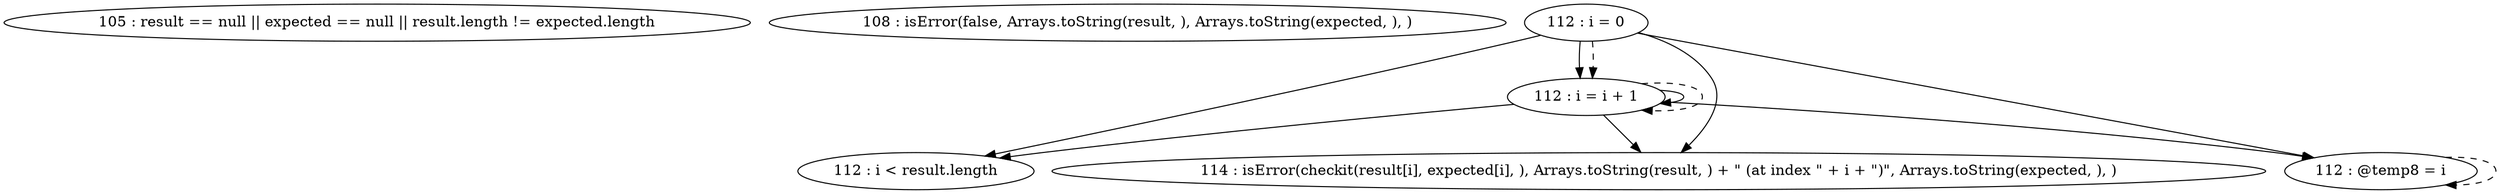 digraph G {
"105 : result == null || expected == null || result.length != expected.length"
"108 : isError(false, Arrays.toString(result, ), Arrays.toString(expected, ), )"
"112 : i = 0"
"112 : i = 0" -> "112 : i = i + 1"
"112 : i = 0" -> "112 : i < result.length"
"112 : i = 0" -> "114 : isError(checkit(result[i], expected[i], ), Arrays.toString(result, ) + \" (at index \" + i + \")\", Arrays.toString(expected, ), )"
"112 : i = 0" -> "112 : @temp8 = i"
"112 : i = 0" -> "112 : i = i + 1" [style=dashed]
"112 : i < result.length"
"114 : isError(checkit(result[i], expected[i], ), Arrays.toString(result, ) + \" (at index \" + i + \")\", Arrays.toString(expected, ), )"
"112 : @temp8 = i"
"112 : @temp8 = i" -> "112 : @temp8 = i" [style=dashed]
"112 : i = i + 1"
"112 : i = i + 1" -> "112 : i = i + 1"
"112 : i = i + 1" -> "112 : i < result.length"
"112 : i = i + 1" -> "114 : isError(checkit(result[i], expected[i], ), Arrays.toString(result, ) + \" (at index \" + i + \")\", Arrays.toString(expected, ), )"
"112 : i = i + 1" -> "112 : @temp8 = i"
"112 : i = i + 1" -> "112 : i = i + 1" [style=dashed]
}